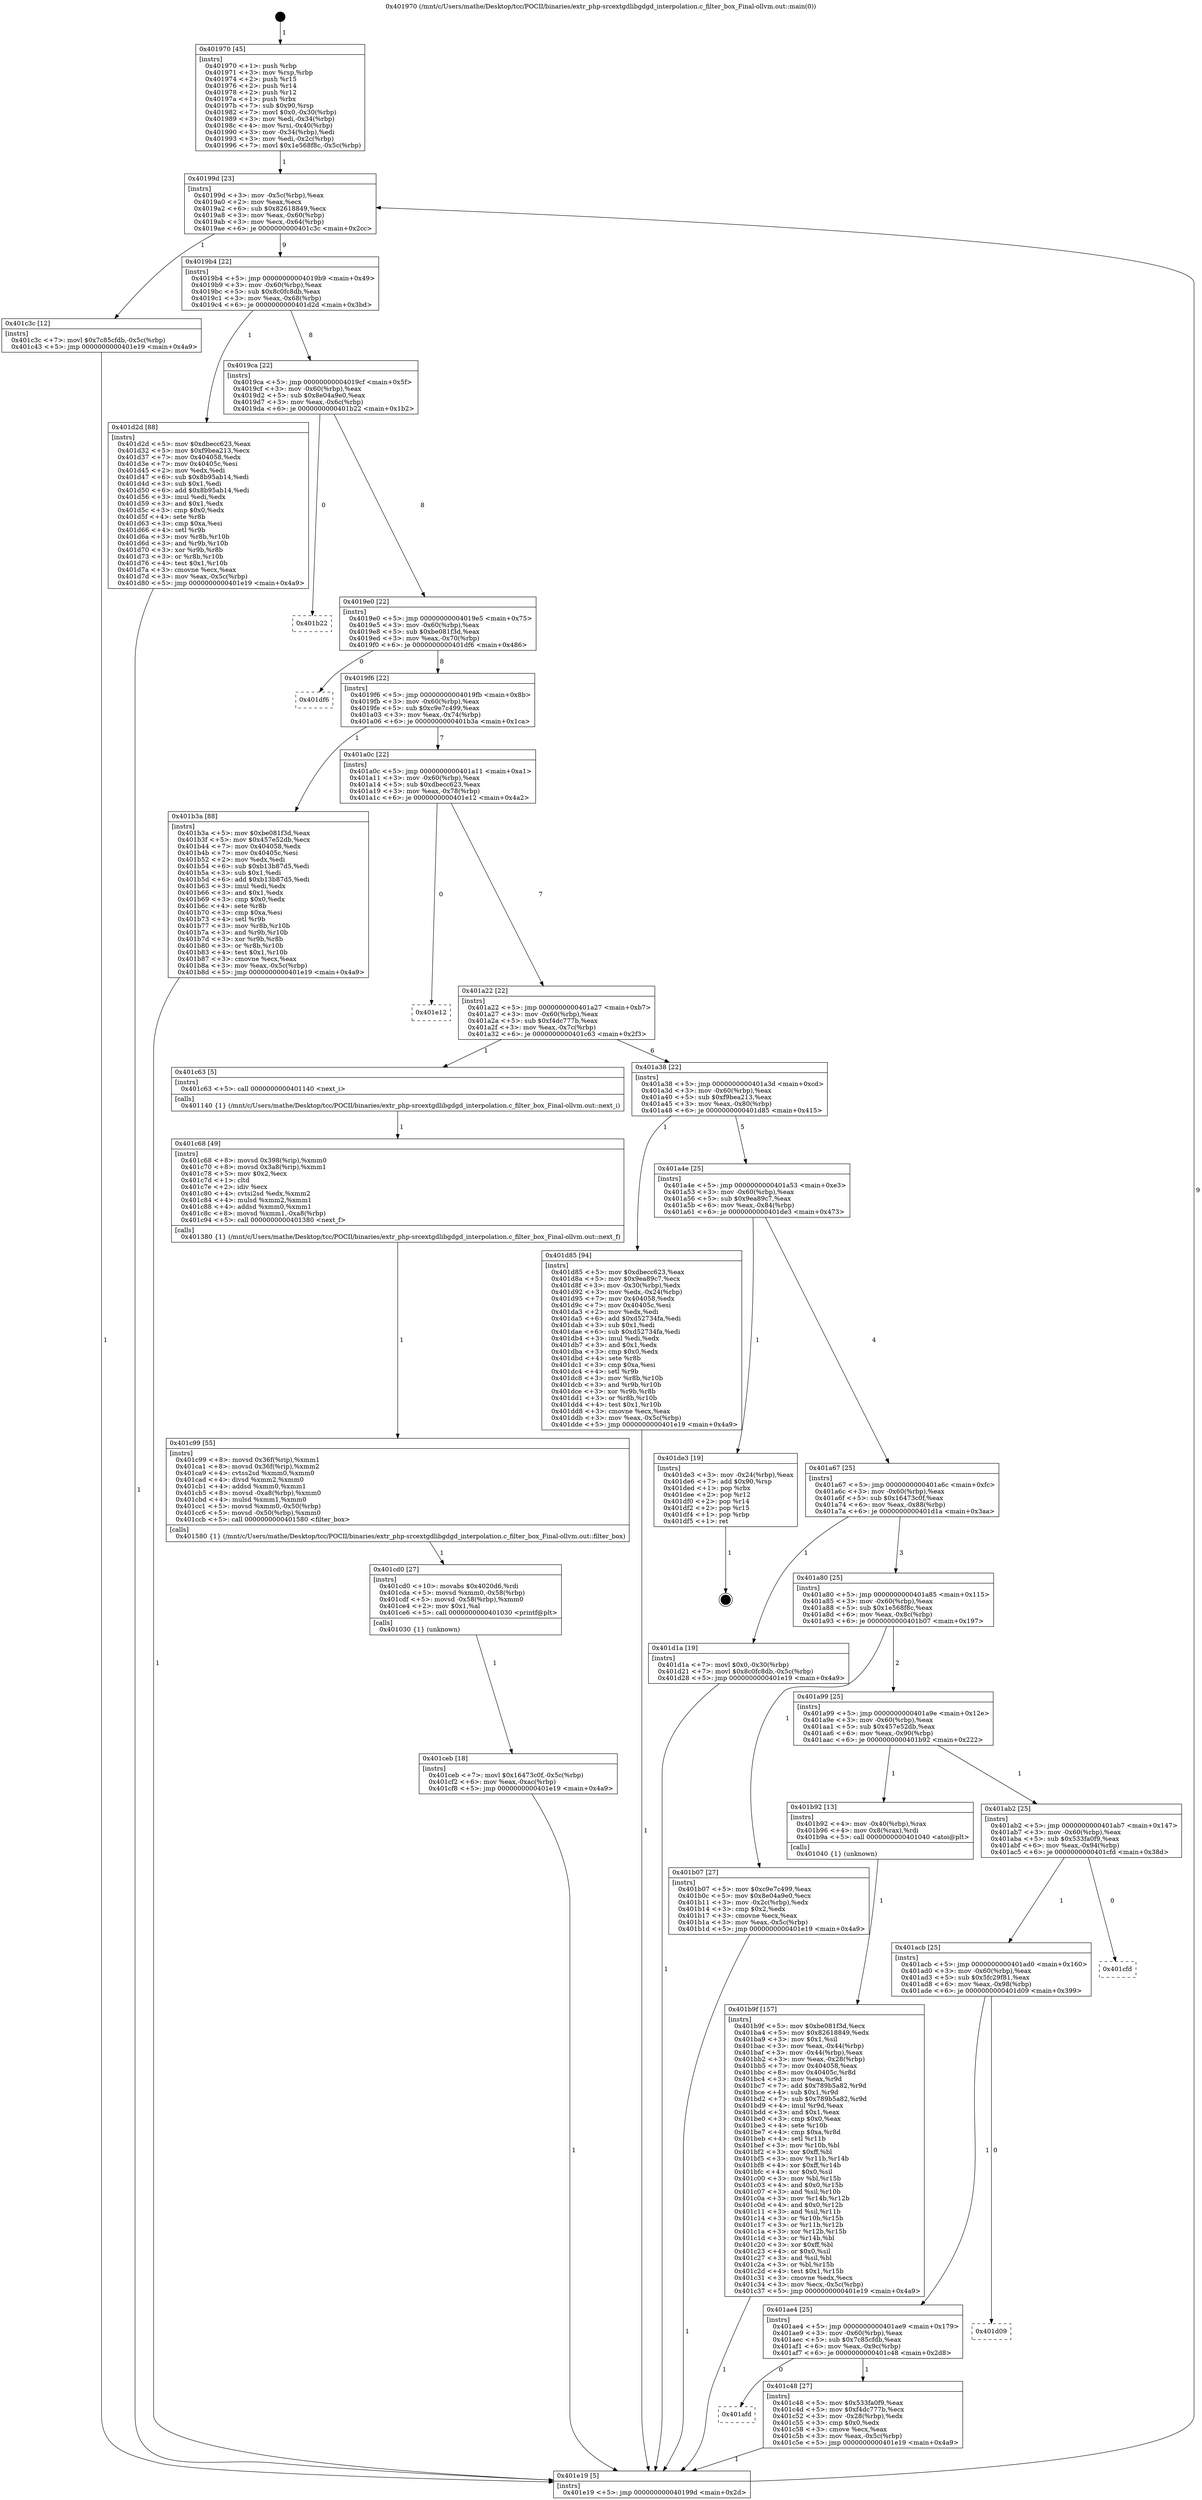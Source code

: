 digraph "0x401970" {
  label = "0x401970 (/mnt/c/Users/mathe/Desktop/tcc/POCII/binaries/extr_php-srcextgdlibgdgd_interpolation.c_filter_box_Final-ollvm.out::main(0))"
  labelloc = "t"
  node[shape=record]

  Entry [label="",width=0.3,height=0.3,shape=circle,fillcolor=black,style=filled]
  "0x40199d" [label="{
     0x40199d [23]\l
     | [instrs]\l
     &nbsp;&nbsp;0x40199d \<+3\>: mov -0x5c(%rbp),%eax\l
     &nbsp;&nbsp;0x4019a0 \<+2\>: mov %eax,%ecx\l
     &nbsp;&nbsp;0x4019a2 \<+6\>: sub $0x82618849,%ecx\l
     &nbsp;&nbsp;0x4019a8 \<+3\>: mov %eax,-0x60(%rbp)\l
     &nbsp;&nbsp;0x4019ab \<+3\>: mov %ecx,-0x64(%rbp)\l
     &nbsp;&nbsp;0x4019ae \<+6\>: je 0000000000401c3c \<main+0x2cc\>\l
  }"]
  "0x401c3c" [label="{
     0x401c3c [12]\l
     | [instrs]\l
     &nbsp;&nbsp;0x401c3c \<+7\>: movl $0x7c85cfdb,-0x5c(%rbp)\l
     &nbsp;&nbsp;0x401c43 \<+5\>: jmp 0000000000401e19 \<main+0x4a9\>\l
  }"]
  "0x4019b4" [label="{
     0x4019b4 [22]\l
     | [instrs]\l
     &nbsp;&nbsp;0x4019b4 \<+5\>: jmp 00000000004019b9 \<main+0x49\>\l
     &nbsp;&nbsp;0x4019b9 \<+3\>: mov -0x60(%rbp),%eax\l
     &nbsp;&nbsp;0x4019bc \<+5\>: sub $0x8c0fc8db,%eax\l
     &nbsp;&nbsp;0x4019c1 \<+3\>: mov %eax,-0x68(%rbp)\l
     &nbsp;&nbsp;0x4019c4 \<+6\>: je 0000000000401d2d \<main+0x3bd\>\l
  }"]
  Exit [label="",width=0.3,height=0.3,shape=circle,fillcolor=black,style=filled,peripheries=2]
  "0x401d2d" [label="{
     0x401d2d [88]\l
     | [instrs]\l
     &nbsp;&nbsp;0x401d2d \<+5\>: mov $0xdbecc623,%eax\l
     &nbsp;&nbsp;0x401d32 \<+5\>: mov $0xf9bea213,%ecx\l
     &nbsp;&nbsp;0x401d37 \<+7\>: mov 0x404058,%edx\l
     &nbsp;&nbsp;0x401d3e \<+7\>: mov 0x40405c,%esi\l
     &nbsp;&nbsp;0x401d45 \<+2\>: mov %edx,%edi\l
     &nbsp;&nbsp;0x401d47 \<+6\>: sub $0x8b95ab14,%edi\l
     &nbsp;&nbsp;0x401d4d \<+3\>: sub $0x1,%edi\l
     &nbsp;&nbsp;0x401d50 \<+6\>: add $0x8b95ab14,%edi\l
     &nbsp;&nbsp;0x401d56 \<+3\>: imul %edi,%edx\l
     &nbsp;&nbsp;0x401d59 \<+3\>: and $0x1,%edx\l
     &nbsp;&nbsp;0x401d5c \<+3\>: cmp $0x0,%edx\l
     &nbsp;&nbsp;0x401d5f \<+4\>: sete %r8b\l
     &nbsp;&nbsp;0x401d63 \<+3\>: cmp $0xa,%esi\l
     &nbsp;&nbsp;0x401d66 \<+4\>: setl %r9b\l
     &nbsp;&nbsp;0x401d6a \<+3\>: mov %r8b,%r10b\l
     &nbsp;&nbsp;0x401d6d \<+3\>: and %r9b,%r10b\l
     &nbsp;&nbsp;0x401d70 \<+3\>: xor %r9b,%r8b\l
     &nbsp;&nbsp;0x401d73 \<+3\>: or %r8b,%r10b\l
     &nbsp;&nbsp;0x401d76 \<+4\>: test $0x1,%r10b\l
     &nbsp;&nbsp;0x401d7a \<+3\>: cmovne %ecx,%eax\l
     &nbsp;&nbsp;0x401d7d \<+3\>: mov %eax,-0x5c(%rbp)\l
     &nbsp;&nbsp;0x401d80 \<+5\>: jmp 0000000000401e19 \<main+0x4a9\>\l
  }"]
  "0x4019ca" [label="{
     0x4019ca [22]\l
     | [instrs]\l
     &nbsp;&nbsp;0x4019ca \<+5\>: jmp 00000000004019cf \<main+0x5f\>\l
     &nbsp;&nbsp;0x4019cf \<+3\>: mov -0x60(%rbp),%eax\l
     &nbsp;&nbsp;0x4019d2 \<+5\>: sub $0x8e04a9e0,%eax\l
     &nbsp;&nbsp;0x4019d7 \<+3\>: mov %eax,-0x6c(%rbp)\l
     &nbsp;&nbsp;0x4019da \<+6\>: je 0000000000401b22 \<main+0x1b2\>\l
  }"]
  "0x401ceb" [label="{
     0x401ceb [18]\l
     | [instrs]\l
     &nbsp;&nbsp;0x401ceb \<+7\>: movl $0x16473c0f,-0x5c(%rbp)\l
     &nbsp;&nbsp;0x401cf2 \<+6\>: mov %eax,-0xac(%rbp)\l
     &nbsp;&nbsp;0x401cf8 \<+5\>: jmp 0000000000401e19 \<main+0x4a9\>\l
  }"]
  "0x401b22" [label="{
     0x401b22\l
  }", style=dashed]
  "0x4019e0" [label="{
     0x4019e0 [22]\l
     | [instrs]\l
     &nbsp;&nbsp;0x4019e0 \<+5\>: jmp 00000000004019e5 \<main+0x75\>\l
     &nbsp;&nbsp;0x4019e5 \<+3\>: mov -0x60(%rbp),%eax\l
     &nbsp;&nbsp;0x4019e8 \<+5\>: sub $0xbe081f3d,%eax\l
     &nbsp;&nbsp;0x4019ed \<+3\>: mov %eax,-0x70(%rbp)\l
     &nbsp;&nbsp;0x4019f0 \<+6\>: je 0000000000401df6 \<main+0x486\>\l
  }"]
  "0x401cd0" [label="{
     0x401cd0 [27]\l
     | [instrs]\l
     &nbsp;&nbsp;0x401cd0 \<+10\>: movabs $0x4020d6,%rdi\l
     &nbsp;&nbsp;0x401cda \<+5\>: movsd %xmm0,-0x58(%rbp)\l
     &nbsp;&nbsp;0x401cdf \<+5\>: movsd -0x58(%rbp),%xmm0\l
     &nbsp;&nbsp;0x401ce4 \<+2\>: mov $0x1,%al\l
     &nbsp;&nbsp;0x401ce6 \<+5\>: call 0000000000401030 \<printf@plt\>\l
     | [calls]\l
     &nbsp;&nbsp;0x401030 \{1\} (unknown)\l
  }"]
  "0x401df6" [label="{
     0x401df6\l
  }", style=dashed]
  "0x4019f6" [label="{
     0x4019f6 [22]\l
     | [instrs]\l
     &nbsp;&nbsp;0x4019f6 \<+5\>: jmp 00000000004019fb \<main+0x8b\>\l
     &nbsp;&nbsp;0x4019fb \<+3\>: mov -0x60(%rbp),%eax\l
     &nbsp;&nbsp;0x4019fe \<+5\>: sub $0xc9e7c499,%eax\l
     &nbsp;&nbsp;0x401a03 \<+3\>: mov %eax,-0x74(%rbp)\l
     &nbsp;&nbsp;0x401a06 \<+6\>: je 0000000000401b3a \<main+0x1ca\>\l
  }"]
  "0x401c99" [label="{
     0x401c99 [55]\l
     | [instrs]\l
     &nbsp;&nbsp;0x401c99 \<+8\>: movsd 0x36f(%rip),%xmm1\l
     &nbsp;&nbsp;0x401ca1 \<+8\>: movsd 0x36f(%rip),%xmm2\l
     &nbsp;&nbsp;0x401ca9 \<+4\>: cvtss2sd %xmm0,%xmm0\l
     &nbsp;&nbsp;0x401cad \<+4\>: divsd %xmm2,%xmm0\l
     &nbsp;&nbsp;0x401cb1 \<+4\>: addsd %xmm0,%xmm1\l
     &nbsp;&nbsp;0x401cb5 \<+8\>: movsd -0xa8(%rbp),%xmm0\l
     &nbsp;&nbsp;0x401cbd \<+4\>: mulsd %xmm1,%xmm0\l
     &nbsp;&nbsp;0x401cc1 \<+5\>: movsd %xmm0,-0x50(%rbp)\l
     &nbsp;&nbsp;0x401cc6 \<+5\>: movsd -0x50(%rbp),%xmm0\l
     &nbsp;&nbsp;0x401ccb \<+5\>: call 0000000000401580 \<filter_box\>\l
     | [calls]\l
     &nbsp;&nbsp;0x401580 \{1\} (/mnt/c/Users/mathe/Desktop/tcc/POCII/binaries/extr_php-srcextgdlibgdgd_interpolation.c_filter_box_Final-ollvm.out::filter_box)\l
  }"]
  "0x401b3a" [label="{
     0x401b3a [88]\l
     | [instrs]\l
     &nbsp;&nbsp;0x401b3a \<+5\>: mov $0xbe081f3d,%eax\l
     &nbsp;&nbsp;0x401b3f \<+5\>: mov $0x457e52db,%ecx\l
     &nbsp;&nbsp;0x401b44 \<+7\>: mov 0x404058,%edx\l
     &nbsp;&nbsp;0x401b4b \<+7\>: mov 0x40405c,%esi\l
     &nbsp;&nbsp;0x401b52 \<+2\>: mov %edx,%edi\l
     &nbsp;&nbsp;0x401b54 \<+6\>: sub $0xb13b87d5,%edi\l
     &nbsp;&nbsp;0x401b5a \<+3\>: sub $0x1,%edi\l
     &nbsp;&nbsp;0x401b5d \<+6\>: add $0xb13b87d5,%edi\l
     &nbsp;&nbsp;0x401b63 \<+3\>: imul %edi,%edx\l
     &nbsp;&nbsp;0x401b66 \<+3\>: and $0x1,%edx\l
     &nbsp;&nbsp;0x401b69 \<+3\>: cmp $0x0,%edx\l
     &nbsp;&nbsp;0x401b6c \<+4\>: sete %r8b\l
     &nbsp;&nbsp;0x401b70 \<+3\>: cmp $0xa,%esi\l
     &nbsp;&nbsp;0x401b73 \<+4\>: setl %r9b\l
     &nbsp;&nbsp;0x401b77 \<+3\>: mov %r8b,%r10b\l
     &nbsp;&nbsp;0x401b7a \<+3\>: and %r9b,%r10b\l
     &nbsp;&nbsp;0x401b7d \<+3\>: xor %r9b,%r8b\l
     &nbsp;&nbsp;0x401b80 \<+3\>: or %r8b,%r10b\l
     &nbsp;&nbsp;0x401b83 \<+4\>: test $0x1,%r10b\l
     &nbsp;&nbsp;0x401b87 \<+3\>: cmovne %ecx,%eax\l
     &nbsp;&nbsp;0x401b8a \<+3\>: mov %eax,-0x5c(%rbp)\l
     &nbsp;&nbsp;0x401b8d \<+5\>: jmp 0000000000401e19 \<main+0x4a9\>\l
  }"]
  "0x401a0c" [label="{
     0x401a0c [22]\l
     | [instrs]\l
     &nbsp;&nbsp;0x401a0c \<+5\>: jmp 0000000000401a11 \<main+0xa1\>\l
     &nbsp;&nbsp;0x401a11 \<+3\>: mov -0x60(%rbp),%eax\l
     &nbsp;&nbsp;0x401a14 \<+5\>: sub $0xdbecc623,%eax\l
     &nbsp;&nbsp;0x401a19 \<+3\>: mov %eax,-0x78(%rbp)\l
     &nbsp;&nbsp;0x401a1c \<+6\>: je 0000000000401e12 \<main+0x4a2\>\l
  }"]
  "0x401c68" [label="{
     0x401c68 [49]\l
     | [instrs]\l
     &nbsp;&nbsp;0x401c68 \<+8\>: movsd 0x398(%rip),%xmm0\l
     &nbsp;&nbsp;0x401c70 \<+8\>: movsd 0x3a8(%rip),%xmm1\l
     &nbsp;&nbsp;0x401c78 \<+5\>: mov $0x2,%ecx\l
     &nbsp;&nbsp;0x401c7d \<+1\>: cltd\l
     &nbsp;&nbsp;0x401c7e \<+2\>: idiv %ecx\l
     &nbsp;&nbsp;0x401c80 \<+4\>: cvtsi2sd %edx,%xmm2\l
     &nbsp;&nbsp;0x401c84 \<+4\>: mulsd %xmm2,%xmm1\l
     &nbsp;&nbsp;0x401c88 \<+4\>: addsd %xmm0,%xmm1\l
     &nbsp;&nbsp;0x401c8c \<+8\>: movsd %xmm1,-0xa8(%rbp)\l
     &nbsp;&nbsp;0x401c94 \<+5\>: call 0000000000401380 \<next_f\>\l
     | [calls]\l
     &nbsp;&nbsp;0x401380 \{1\} (/mnt/c/Users/mathe/Desktop/tcc/POCII/binaries/extr_php-srcextgdlibgdgd_interpolation.c_filter_box_Final-ollvm.out::next_f)\l
  }"]
  "0x401e12" [label="{
     0x401e12\l
  }", style=dashed]
  "0x401a22" [label="{
     0x401a22 [22]\l
     | [instrs]\l
     &nbsp;&nbsp;0x401a22 \<+5\>: jmp 0000000000401a27 \<main+0xb7\>\l
     &nbsp;&nbsp;0x401a27 \<+3\>: mov -0x60(%rbp),%eax\l
     &nbsp;&nbsp;0x401a2a \<+5\>: sub $0xf4dc777b,%eax\l
     &nbsp;&nbsp;0x401a2f \<+3\>: mov %eax,-0x7c(%rbp)\l
     &nbsp;&nbsp;0x401a32 \<+6\>: je 0000000000401c63 \<main+0x2f3\>\l
  }"]
  "0x401afd" [label="{
     0x401afd\l
  }", style=dashed]
  "0x401c63" [label="{
     0x401c63 [5]\l
     | [instrs]\l
     &nbsp;&nbsp;0x401c63 \<+5\>: call 0000000000401140 \<next_i\>\l
     | [calls]\l
     &nbsp;&nbsp;0x401140 \{1\} (/mnt/c/Users/mathe/Desktop/tcc/POCII/binaries/extr_php-srcextgdlibgdgd_interpolation.c_filter_box_Final-ollvm.out::next_i)\l
  }"]
  "0x401a38" [label="{
     0x401a38 [22]\l
     | [instrs]\l
     &nbsp;&nbsp;0x401a38 \<+5\>: jmp 0000000000401a3d \<main+0xcd\>\l
     &nbsp;&nbsp;0x401a3d \<+3\>: mov -0x60(%rbp),%eax\l
     &nbsp;&nbsp;0x401a40 \<+5\>: sub $0xf9bea213,%eax\l
     &nbsp;&nbsp;0x401a45 \<+3\>: mov %eax,-0x80(%rbp)\l
     &nbsp;&nbsp;0x401a48 \<+6\>: je 0000000000401d85 \<main+0x415\>\l
  }"]
  "0x401c48" [label="{
     0x401c48 [27]\l
     | [instrs]\l
     &nbsp;&nbsp;0x401c48 \<+5\>: mov $0x533fa0f9,%eax\l
     &nbsp;&nbsp;0x401c4d \<+5\>: mov $0xf4dc777b,%ecx\l
     &nbsp;&nbsp;0x401c52 \<+3\>: mov -0x28(%rbp),%edx\l
     &nbsp;&nbsp;0x401c55 \<+3\>: cmp $0x0,%edx\l
     &nbsp;&nbsp;0x401c58 \<+3\>: cmove %ecx,%eax\l
     &nbsp;&nbsp;0x401c5b \<+3\>: mov %eax,-0x5c(%rbp)\l
     &nbsp;&nbsp;0x401c5e \<+5\>: jmp 0000000000401e19 \<main+0x4a9\>\l
  }"]
  "0x401d85" [label="{
     0x401d85 [94]\l
     | [instrs]\l
     &nbsp;&nbsp;0x401d85 \<+5\>: mov $0xdbecc623,%eax\l
     &nbsp;&nbsp;0x401d8a \<+5\>: mov $0x9ea89c7,%ecx\l
     &nbsp;&nbsp;0x401d8f \<+3\>: mov -0x30(%rbp),%edx\l
     &nbsp;&nbsp;0x401d92 \<+3\>: mov %edx,-0x24(%rbp)\l
     &nbsp;&nbsp;0x401d95 \<+7\>: mov 0x404058,%edx\l
     &nbsp;&nbsp;0x401d9c \<+7\>: mov 0x40405c,%esi\l
     &nbsp;&nbsp;0x401da3 \<+2\>: mov %edx,%edi\l
     &nbsp;&nbsp;0x401da5 \<+6\>: add $0xd52734fa,%edi\l
     &nbsp;&nbsp;0x401dab \<+3\>: sub $0x1,%edi\l
     &nbsp;&nbsp;0x401dae \<+6\>: sub $0xd52734fa,%edi\l
     &nbsp;&nbsp;0x401db4 \<+3\>: imul %edi,%edx\l
     &nbsp;&nbsp;0x401db7 \<+3\>: and $0x1,%edx\l
     &nbsp;&nbsp;0x401dba \<+3\>: cmp $0x0,%edx\l
     &nbsp;&nbsp;0x401dbd \<+4\>: sete %r8b\l
     &nbsp;&nbsp;0x401dc1 \<+3\>: cmp $0xa,%esi\l
     &nbsp;&nbsp;0x401dc4 \<+4\>: setl %r9b\l
     &nbsp;&nbsp;0x401dc8 \<+3\>: mov %r8b,%r10b\l
     &nbsp;&nbsp;0x401dcb \<+3\>: and %r9b,%r10b\l
     &nbsp;&nbsp;0x401dce \<+3\>: xor %r9b,%r8b\l
     &nbsp;&nbsp;0x401dd1 \<+3\>: or %r8b,%r10b\l
     &nbsp;&nbsp;0x401dd4 \<+4\>: test $0x1,%r10b\l
     &nbsp;&nbsp;0x401dd8 \<+3\>: cmovne %ecx,%eax\l
     &nbsp;&nbsp;0x401ddb \<+3\>: mov %eax,-0x5c(%rbp)\l
     &nbsp;&nbsp;0x401dde \<+5\>: jmp 0000000000401e19 \<main+0x4a9\>\l
  }"]
  "0x401a4e" [label="{
     0x401a4e [25]\l
     | [instrs]\l
     &nbsp;&nbsp;0x401a4e \<+5\>: jmp 0000000000401a53 \<main+0xe3\>\l
     &nbsp;&nbsp;0x401a53 \<+3\>: mov -0x60(%rbp),%eax\l
     &nbsp;&nbsp;0x401a56 \<+5\>: sub $0x9ea89c7,%eax\l
     &nbsp;&nbsp;0x401a5b \<+6\>: mov %eax,-0x84(%rbp)\l
     &nbsp;&nbsp;0x401a61 \<+6\>: je 0000000000401de3 \<main+0x473\>\l
  }"]
  "0x401ae4" [label="{
     0x401ae4 [25]\l
     | [instrs]\l
     &nbsp;&nbsp;0x401ae4 \<+5\>: jmp 0000000000401ae9 \<main+0x179\>\l
     &nbsp;&nbsp;0x401ae9 \<+3\>: mov -0x60(%rbp),%eax\l
     &nbsp;&nbsp;0x401aec \<+5\>: sub $0x7c85cfdb,%eax\l
     &nbsp;&nbsp;0x401af1 \<+6\>: mov %eax,-0x9c(%rbp)\l
     &nbsp;&nbsp;0x401af7 \<+6\>: je 0000000000401c48 \<main+0x2d8\>\l
  }"]
  "0x401de3" [label="{
     0x401de3 [19]\l
     | [instrs]\l
     &nbsp;&nbsp;0x401de3 \<+3\>: mov -0x24(%rbp),%eax\l
     &nbsp;&nbsp;0x401de6 \<+7\>: add $0x90,%rsp\l
     &nbsp;&nbsp;0x401ded \<+1\>: pop %rbx\l
     &nbsp;&nbsp;0x401dee \<+2\>: pop %r12\l
     &nbsp;&nbsp;0x401df0 \<+2\>: pop %r14\l
     &nbsp;&nbsp;0x401df2 \<+2\>: pop %r15\l
     &nbsp;&nbsp;0x401df4 \<+1\>: pop %rbp\l
     &nbsp;&nbsp;0x401df5 \<+1\>: ret\l
  }"]
  "0x401a67" [label="{
     0x401a67 [25]\l
     | [instrs]\l
     &nbsp;&nbsp;0x401a67 \<+5\>: jmp 0000000000401a6c \<main+0xfc\>\l
     &nbsp;&nbsp;0x401a6c \<+3\>: mov -0x60(%rbp),%eax\l
     &nbsp;&nbsp;0x401a6f \<+5\>: sub $0x16473c0f,%eax\l
     &nbsp;&nbsp;0x401a74 \<+6\>: mov %eax,-0x88(%rbp)\l
     &nbsp;&nbsp;0x401a7a \<+6\>: je 0000000000401d1a \<main+0x3aa\>\l
  }"]
  "0x401d09" [label="{
     0x401d09\l
  }", style=dashed]
  "0x401d1a" [label="{
     0x401d1a [19]\l
     | [instrs]\l
     &nbsp;&nbsp;0x401d1a \<+7\>: movl $0x0,-0x30(%rbp)\l
     &nbsp;&nbsp;0x401d21 \<+7\>: movl $0x8c0fc8db,-0x5c(%rbp)\l
     &nbsp;&nbsp;0x401d28 \<+5\>: jmp 0000000000401e19 \<main+0x4a9\>\l
  }"]
  "0x401a80" [label="{
     0x401a80 [25]\l
     | [instrs]\l
     &nbsp;&nbsp;0x401a80 \<+5\>: jmp 0000000000401a85 \<main+0x115\>\l
     &nbsp;&nbsp;0x401a85 \<+3\>: mov -0x60(%rbp),%eax\l
     &nbsp;&nbsp;0x401a88 \<+5\>: sub $0x1e568f8c,%eax\l
     &nbsp;&nbsp;0x401a8d \<+6\>: mov %eax,-0x8c(%rbp)\l
     &nbsp;&nbsp;0x401a93 \<+6\>: je 0000000000401b07 \<main+0x197\>\l
  }"]
  "0x401acb" [label="{
     0x401acb [25]\l
     | [instrs]\l
     &nbsp;&nbsp;0x401acb \<+5\>: jmp 0000000000401ad0 \<main+0x160\>\l
     &nbsp;&nbsp;0x401ad0 \<+3\>: mov -0x60(%rbp),%eax\l
     &nbsp;&nbsp;0x401ad3 \<+5\>: sub $0x5fc29f81,%eax\l
     &nbsp;&nbsp;0x401ad8 \<+6\>: mov %eax,-0x98(%rbp)\l
     &nbsp;&nbsp;0x401ade \<+6\>: je 0000000000401d09 \<main+0x399\>\l
  }"]
  "0x401b07" [label="{
     0x401b07 [27]\l
     | [instrs]\l
     &nbsp;&nbsp;0x401b07 \<+5\>: mov $0xc9e7c499,%eax\l
     &nbsp;&nbsp;0x401b0c \<+5\>: mov $0x8e04a9e0,%ecx\l
     &nbsp;&nbsp;0x401b11 \<+3\>: mov -0x2c(%rbp),%edx\l
     &nbsp;&nbsp;0x401b14 \<+3\>: cmp $0x2,%edx\l
     &nbsp;&nbsp;0x401b17 \<+3\>: cmovne %ecx,%eax\l
     &nbsp;&nbsp;0x401b1a \<+3\>: mov %eax,-0x5c(%rbp)\l
     &nbsp;&nbsp;0x401b1d \<+5\>: jmp 0000000000401e19 \<main+0x4a9\>\l
  }"]
  "0x401a99" [label="{
     0x401a99 [25]\l
     | [instrs]\l
     &nbsp;&nbsp;0x401a99 \<+5\>: jmp 0000000000401a9e \<main+0x12e\>\l
     &nbsp;&nbsp;0x401a9e \<+3\>: mov -0x60(%rbp),%eax\l
     &nbsp;&nbsp;0x401aa1 \<+5\>: sub $0x457e52db,%eax\l
     &nbsp;&nbsp;0x401aa6 \<+6\>: mov %eax,-0x90(%rbp)\l
     &nbsp;&nbsp;0x401aac \<+6\>: je 0000000000401b92 \<main+0x222\>\l
  }"]
  "0x401e19" [label="{
     0x401e19 [5]\l
     | [instrs]\l
     &nbsp;&nbsp;0x401e19 \<+5\>: jmp 000000000040199d \<main+0x2d\>\l
  }"]
  "0x401970" [label="{
     0x401970 [45]\l
     | [instrs]\l
     &nbsp;&nbsp;0x401970 \<+1\>: push %rbp\l
     &nbsp;&nbsp;0x401971 \<+3\>: mov %rsp,%rbp\l
     &nbsp;&nbsp;0x401974 \<+2\>: push %r15\l
     &nbsp;&nbsp;0x401976 \<+2\>: push %r14\l
     &nbsp;&nbsp;0x401978 \<+2\>: push %r12\l
     &nbsp;&nbsp;0x40197a \<+1\>: push %rbx\l
     &nbsp;&nbsp;0x40197b \<+7\>: sub $0x90,%rsp\l
     &nbsp;&nbsp;0x401982 \<+7\>: movl $0x0,-0x30(%rbp)\l
     &nbsp;&nbsp;0x401989 \<+3\>: mov %edi,-0x34(%rbp)\l
     &nbsp;&nbsp;0x40198c \<+4\>: mov %rsi,-0x40(%rbp)\l
     &nbsp;&nbsp;0x401990 \<+3\>: mov -0x34(%rbp),%edi\l
     &nbsp;&nbsp;0x401993 \<+3\>: mov %edi,-0x2c(%rbp)\l
     &nbsp;&nbsp;0x401996 \<+7\>: movl $0x1e568f8c,-0x5c(%rbp)\l
  }"]
  "0x401cfd" [label="{
     0x401cfd\l
  }", style=dashed]
  "0x401b92" [label="{
     0x401b92 [13]\l
     | [instrs]\l
     &nbsp;&nbsp;0x401b92 \<+4\>: mov -0x40(%rbp),%rax\l
     &nbsp;&nbsp;0x401b96 \<+4\>: mov 0x8(%rax),%rdi\l
     &nbsp;&nbsp;0x401b9a \<+5\>: call 0000000000401040 \<atoi@plt\>\l
     | [calls]\l
     &nbsp;&nbsp;0x401040 \{1\} (unknown)\l
  }"]
  "0x401ab2" [label="{
     0x401ab2 [25]\l
     | [instrs]\l
     &nbsp;&nbsp;0x401ab2 \<+5\>: jmp 0000000000401ab7 \<main+0x147\>\l
     &nbsp;&nbsp;0x401ab7 \<+3\>: mov -0x60(%rbp),%eax\l
     &nbsp;&nbsp;0x401aba \<+5\>: sub $0x533fa0f9,%eax\l
     &nbsp;&nbsp;0x401abf \<+6\>: mov %eax,-0x94(%rbp)\l
     &nbsp;&nbsp;0x401ac5 \<+6\>: je 0000000000401cfd \<main+0x38d\>\l
  }"]
  "0x401b9f" [label="{
     0x401b9f [157]\l
     | [instrs]\l
     &nbsp;&nbsp;0x401b9f \<+5\>: mov $0xbe081f3d,%ecx\l
     &nbsp;&nbsp;0x401ba4 \<+5\>: mov $0x82618849,%edx\l
     &nbsp;&nbsp;0x401ba9 \<+3\>: mov $0x1,%sil\l
     &nbsp;&nbsp;0x401bac \<+3\>: mov %eax,-0x44(%rbp)\l
     &nbsp;&nbsp;0x401baf \<+3\>: mov -0x44(%rbp),%eax\l
     &nbsp;&nbsp;0x401bb2 \<+3\>: mov %eax,-0x28(%rbp)\l
     &nbsp;&nbsp;0x401bb5 \<+7\>: mov 0x404058,%eax\l
     &nbsp;&nbsp;0x401bbc \<+8\>: mov 0x40405c,%r8d\l
     &nbsp;&nbsp;0x401bc4 \<+3\>: mov %eax,%r9d\l
     &nbsp;&nbsp;0x401bc7 \<+7\>: add $0x789b5a82,%r9d\l
     &nbsp;&nbsp;0x401bce \<+4\>: sub $0x1,%r9d\l
     &nbsp;&nbsp;0x401bd2 \<+7\>: sub $0x789b5a82,%r9d\l
     &nbsp;&nbsp;0x401bd9 \<+4\>: imul %r9d,%eax\l
     &nbsp;&nbsp;0x401bdd \<+3\>: and $0x1,%eax\l
     &nbsp;&nbsp;0x401be0 \<+3\>: cmp $0x0,%eax\l
     &nbsp;&nbsp;0x401be3 \<+4\>: sete %r10b\l
     &nbsp;&nbsp;0x401be7 \<+4\>: cmp $0xa,%r8d\l
     &nbsp;&nbsp;0x401beb \<+4\>: setl %r11b\l
     &nbsp;&nbsp;0x401bef \<+3\>: mov %r10b,%bl\l
     &nbsp;&nbsp;0x401bf2 \<+3\>: xor $0xff,%bl\l
     &nbsp;&nbsp;0x401bf5 \<+3\>: mov %r11b,%r14b\l
     &nbsp;&nbsp;0x401bf8 \<+4\>: xor $0xff,%r14b\l
     &nbsp;&nbsp;0x401bfc \<+4\>: xor $0x0,%sil\l
     &nbsp;&nbsp;0x401c00 \<+3\>: mov %bl,%r15b\l
     &nbsp;&nbsp;0x401c03 \<+4\>: and $0x0,%r15b\l
     &nbsp;&nbsp;0x401c07 \<+3\>: and %sil,%r10b\l
     &nbsp;&nbsp;0x401c0a \<+3\>: mov %r14b,%r12b\l
     &nbsp;&nbsp;0x401c0d \<+4\>: and $0x0,%r12b\l
     &nbsp;&nbsp;0x401c11 \<+3\>: and %sil,%r11b\l
     &nbsp;&nbsp;0x401c14 \<+3\>: or %r10b,%r15b\l
     &nbsp;&nbsp;0x401c17 \<+3\>: or %r11b,%r12b\l
     &nbsp;&nbsp;0x401c1a \<+3\>: xor %r12b,%r15b\l
     &nbsp;&nbsp;0x401c1d \<+3\>: or %r14b,%bl\l
     &nbsp;&nbsp;0x401c20 \<+3\>: xor $0xff,%bl\l
     &nbsp;&nbsp;0x401c23 \<+4\>: or $0x0,%sil\l
     &nbsp;&nbsp;0x401c27 \<+3\>: and %sil,%bl\l
     &nbsp;&nbsp;0x401c2a \<+3\>: or %bl,%r15b\l
     &nbsp;&nbsp;0x401c2d \<+4\>: test $0x1,%r15b\l
     &nbsp;&nbsp;0x401c31 \<+3\>: cmovne %edx,%ecx\l
     &nbsp;&nbsp;0x401c34 \<+3\>: mov %ecx,-0x5c(%rbp)\l
     &nbsp;&nbsp;0x401c37 \<+5\>: jmp 0000000000401e19 \<main+0x4a9\>\l
  }"]
  Entry -> "0x401970" [label=" 1"]
  "0x40199d" -> "0x401c3c" [label=" 1"]
  "0x40199d" -> "0x4019b4" [label=" 9"]
  "0x401de3" -> Exit [label=" 1"]
  "0x4019b4" -> "0x401d2d" [label=" 1"]
  "0x4019b4" -> "0x4019ca" [label=" 8"]
  "0x401d85" -> "0x401e19" [label=" 1"]
  "0x4019ca" -> "0x401b22" [label=" 0"]
  "0x4019ca" -> "0x4019e0" [label=" 8"]
  "0x401d2d" -> "0x401e19" [label=" 1"]
  "0x4019e0" -> "0x401df6" [label=" 0"]
  "0x4019e0" -> "0x4019f6" [label=" 8"]
  "0x401d1a" -> "0x401e19" [label=" 1"]
  "0x4019f6" -> "0x401b3a" [label=" 1"]
  "0x4019f6" -> "0x401a0c" [label=" 7"]
  "0x401ceb" -> "0x401e19" [label=" 1"]
  "0x401a0c" -> "0x401e12" [label=" 0"]
  "0x401a0c" -> "0x401a22" [label=" 7"]
  "0x401cd0" -> "0x401ceb" [label=" 1"]
  "0x401a22" -> "0x401c63" [label=" 1"]
  "0x401a22" -> "0x401a38" [label=" 6"]
  "0x401c99" -> "0x401cd0" [label=" 1"]
  "0x401a38" -> "0x401d85" [label=" 1"]
  "0x401a38" -> "0x401a4e" [label=" 5"]
  "0x401c68" -> "0x401c99" [label=" 1"]
  "0x401a4e" -> "0x401de3" [label=" 1"]
  "0x401a4e" -> "0x401a67" [label=" 4"]
  "0x401c48" -> "0x401e19" [label=" 1"]
  "0x401a67" -> "0x401d1a" [label=" 1"]
  "0x401a67" -> "0x401a80" [label=" 3"]
  "0x401ae4" -> "0x401afd" [label=" 0"]
  "0x401a80" -> "0x401b07" [label=" 1"]
  "0x401a80" -> "0x401a99" [label=" 2"]
  "0x401b07" -> "0x401e19" [label=" 1"]
  "0x401970" -> "0x40199d" [label=" 1"]
  "0x401e19" -> "0x40199d" [label=" 9"]
  "0x401b3a" -> "0x401e19" [label=" 1"]
  "0x401c63" -> "0x401c68" [label=" 1"]
  "0x401a99" -> "0x401b92" [label=" 1"]
  "0x401a99" -> "0x401ab2" [label=" 1"]
  "0x401b92" -> "0x401b9f" [label=" 1"]
  "0x401b9f" -> "0x401e19" [label=" 1"]
  "0x401c3c" -> "0x401e19" [label=" 1"]
  "0x401acb" -> "0x401ae4" [label=" 1"]
  "0x401ab2" -> "0x401cfd" [label=" 0"]
  "0x401ab2" -> "0x401acb" [label=" 1"]
  "0x401ae4" -> "0x401c48" [label=" 1"]
  "0x401acb" -> "0x401d09" [label=" 0"]
}
